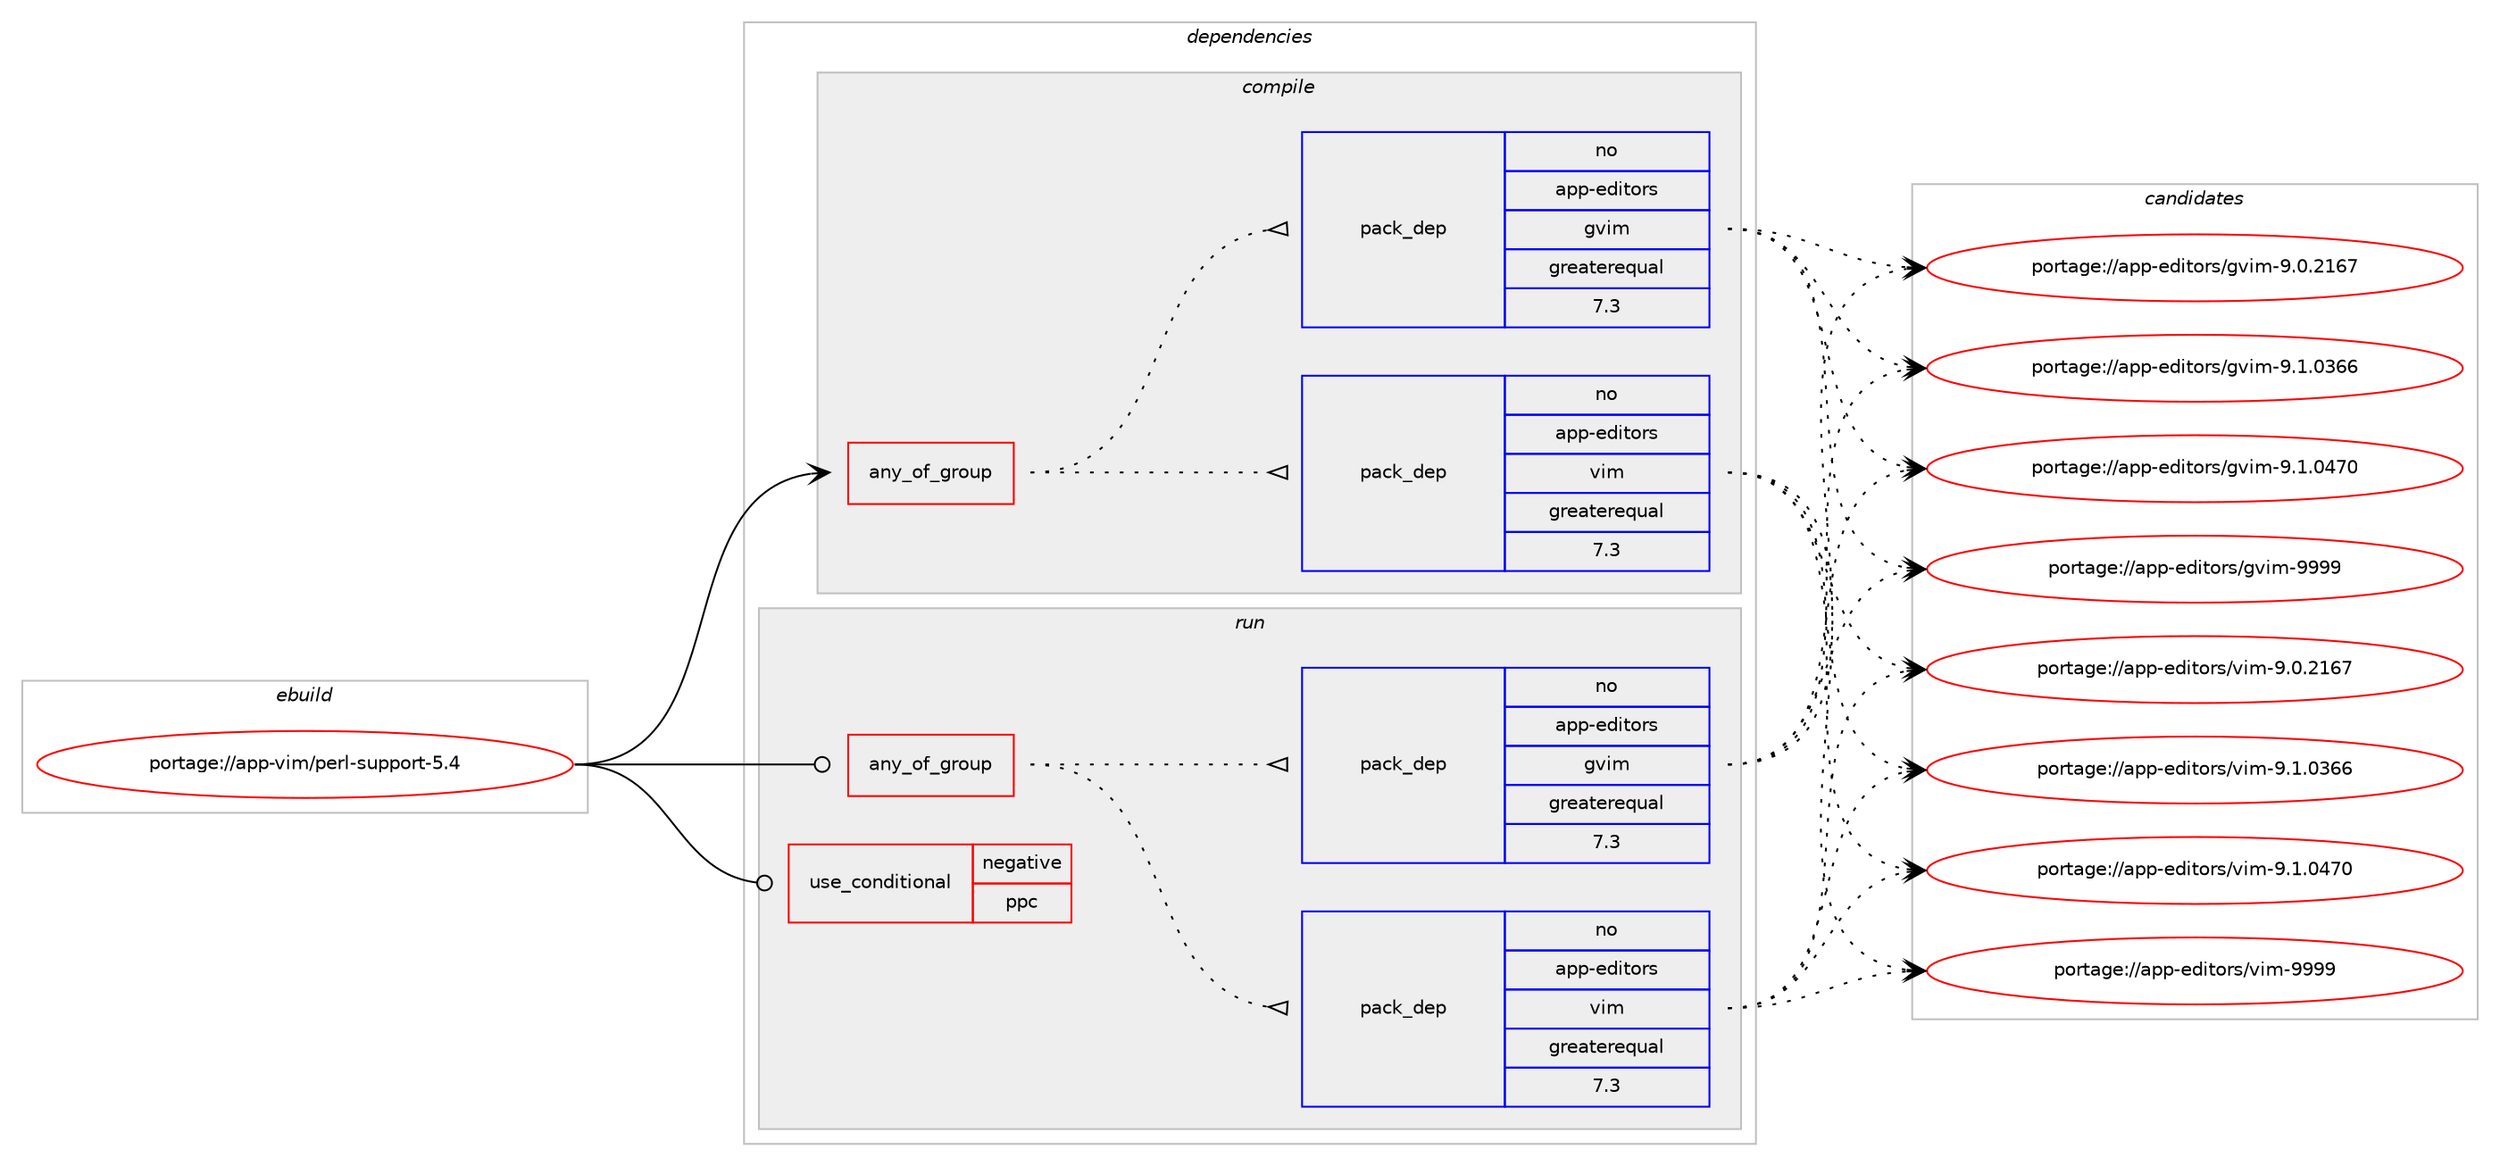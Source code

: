 digraph prolog {

# *************
# Graph options
# *************

newrank=true;
concentrate=true;
compound=true;
graph [rankdir=LR,fontname=Helvetica,fontsize=10,ranksep=1.5];#, ranksep=2.5, nodesep=0.2];
edge  [arrowhead=vee];
node  [fontname=Helvetica,fontsize=10];

# **********
# The ebuild
# **********

subgraph cluster_leftcol {
color=gray;
rank=same;
label=<<i>ebuild</i>>;
id [label="portage://app-vim/perl-support-5.4", color=red, width=4, href="../app-vim/perl-support-5.4.svg"];
}

# ****************
# The dependencies
# ****************

subgraph cluster_midcol {
color=gray;
label=<<i>dependencies</i>>;
subgraph cluster_compile {
fillcolor="#eeeeee";
style=filled;
label=<<i>compile</i>>;
subgraph any665 {
dependency28130 [label=<<TABLE BORDER="0" CELLBORDER="1" CELLSPACING="0" CELLPADDING="4"><TR><TD CELLPADDING="10">any_of_group</TD></TR></TABLE>>, shape=none, color=red];subgraph pack11474 {
dependency28131 [label=<<TABLE BORDER="0" CELLBORDER="1" CELLSPACING="0" CELLPADDING="4" WIDTH="220"><TR><TD ROWSPAN="6" CELLPADDING="30">pack_dep</TD></TR><TR><TD WIDTH="110">no</TD></TR><TR><TD>app-editors</TD></TR><TR><TD>vim</TD></TR><TR><TD>greaterequal</TD></TR><TR><TD>7.3</TD></TR></TABLE>>, shape=none, color=blue];
}
dependency28130:e -> dependency28131:w [weight=20,style="dotted",arrowhead="oinv"];
subgraph pack11475 {
dependency28132 [label=<<TABLE BORDER="0" CELLBORDER="1" CELLSPACING="0" CELLPADDING="4" WIDTH="220"><TR><TD ROWSPAN="6" CELLPADDING="30">pack_dep</TD></TR><TR><TD WIDTH="110">no</TD></TR><TR><TD>app-editors</TD></TR><TR><TD>gvim</TD></TR><TR><TD>greaterequal</TD></TR><TR><TD>7.3</TD></TR></TABLE>>, shape=none, color=blue];
}
dependency28130:e -> dependency28132:w [weight=20,style="dotted",arrowhead="oinv"];
}
id:e -> dependency28130:w [weight=20,style="solid",arrowhead="vee"];
}
subgraph cluster_compileandrun {
fillcolor="#eeeeee";
style=filled;
label=<<i>compile and run</i>>;
}
subgraph cluster_run {
fillcolor="#eeeeee";
style=filled;
label=<<i>run</i>>;
subgraph any666 {
dependency28133 [label=<<TABLE BORDER="0" CELLBORDER="1" CELLSPACING="0" CELLPADDING="4"><TR><TD CELLPADDING="10">any_of_group</TD></TR></TABLE>>, shape=none, color=red];subgraph pack11476 {
dependency28134 [label=<<TABLE BORDER="0" CELLBORDER="1" CELLSPACING="0" CELLPADDING="4" WIDTH="220"><TR><TD ROWSPAN="6" CELLPADDING="30">pack_dep</TD></TR><TR><TD WIDTH="110">no</TD></TR><TR><TD>app-editors</TD></TR><TR><TD>vim</TD></TR><TR><TD>greaterequal</TD></TR><TR><TD>7.3</TD></TR></TABLE>>, shape=none, color=blue];
}
dependency28133:e -> dependency28134:w [weight=20,style="dotted",arrowhead="oinv"];
subgraph pack11477 {
dependency28135 [label=<<TABLE BORDER="0" CELLBORDER="1" CELLSPACING="0" CELLPADDING="4" WIDTH="220"><TR><TD ROWSPAN="6" CELLPADDING="30">pack_dep</TD></TR><TR><TD WIDTH="110">no</TD></TR><TR><TD>app-editors</TD></TR><TR><TD>gvim</TD></TR><TR><TD>greaterequal</TD></TR><TR><TD>7.3</TD></TR></TABLE>>, shape=none, color=blue];
}
dependency28133:e -> dependency28135:w [weight=20,style="dotted",arrowhead="oinv"];
}
id:e -> dependency28133:w [weight=20,style="solid",arrowhead="odot"];
subgraph cond15936 {
dependency28136 [label=<<TABLE BORDER="0" CELLBORDER="1" CELLSPACING="0" CELLPADDING="4"><TR><TD ROWSPAN="3" CELLPADDING="10">use_conditional</TD></TR><TR><TD>negative</TD></TR><TR><TD>ppc</TD></TR></TABLE>>, shape=none, color=red];
# *** BEGIN UNKNOWN DEPENDENCY TYPE (TODO) ***
# dependency28136 -> package_dependency(portage://app-vim/perl-support-5.4,run,no,dev-perl,Devel-NYTProf,none,[,,],[],[])
# *** END UNKNOWN DEPENDENCY TYPE (TODO) ***

}
id:e -> dependency28136:w [weight=20,style="solid",arrowhead="odot"];
# *** BEGIN UNKNOWN DEPENDENCY TYPE (TODO) ***
# id -> package_dependency(portage://app-vim/perl-support-5.4,run,no,dev-perl,Perl-Critic,none,[,,],[],[])
# *** END UNKNOWN DEPENDENCY TYPE (TODO) ***

# *** BEGIN UNKNOWN DEPENDENCY TYPE (TODO) ***
# id -> package_dependency(portage://app-vim/perl-support-5.4,run,no,dev-perl,Perl-Tags,none,[,,],[],[])
# *** END UNKNOWN DEPENDENCY TYPE (TODO) ***

# *** BEGIN UNKNOWN DEPENDENCY TYPE (TODO) ***
# id -> package_dependency(portage://app-vim/perl-support-5.4,run,no,dev-perl,Perl-Tidy,none,[,,],[],[])
# *** END UNKNOWN DEPENDENCY TYPE (TODO) ***

}
}

# **************
# The candidates
# **************

subgraph cluster_choices {
rank=same;
color=gray;
label=<<i>candidates</i>>;

subgraph choice11474 {
color=black;
nodesep=1;
choice971121124510110010511611111411547118105109455746484650495455 [label="portage://app-editors/vim-9.0.2167", color=red, width=4,href="../app-editors/vim-9.0.2167.svg"];
choice971121124510110010511611111411547118105109455746494648515454 [label="portage://app-editors/vim-9.1.0366", color=red, width=4,href="../app-editors/vim-9.1.0366.svg"];
choice971121124510110010511611111411547118105109455746494648525548 [label="portage://app-editors/vim-9.1.0470", color=red, width=4,href="../app-editors/vim-9.1.0470.svg"];
choice9711211245101100105116111114115471181051094557575757 [label="portage://app-editors/vim-9999", color=red, width=4,href="../app-editors/vim-9999.svg"];
dependency28131:e -> choice971121124510110010511611111411547118105109455746484650495455:w [style=dotted,weight="100"];
dependency28131:e -> choice971121124510110010511611111411547118105109455746494648515454:w [style=dotted,weight="100"];
dependency28131:e -> choice971121124510110010511611111411547118105109455746494648525548:w [style=dotted,weight="100"];
dependency28131:e -> choice9711211245101100105116111114115471181051094557575757:w [style=dotted,weight="100"];
}
subgraph choice11475 {
color=black;
nodesep=1;
choice971121124510110010511611111411547103118105109455746484650495455 [label="portage://app-editors/gvim-9.0.2167", color=red, width=4,href="../app-editors/gvim-9.0.2167.svg"];
choice971121124510110010511611111411547103118105109455746494648515454 [label="portage://app-editors/gvim-9.1.0366", color=red, width=4,href="../app-editors/gvim-9.1.0366.svg"];
choice971121124510110010511611111411547103118105109455746494648525548 [label="portage://app-editors/gvim-9.1.0470", color=red, width=4,href="../app-editors/gvim-9.1.0470.svg"];
choice9711211245101100105116111114115471031181051094557575757 [label="portage://app-editors/gvim-9999", color=red, width=4,href="../app-editors/gvim-9999.svg"];
dependency28132:e -> choice971121124510110010511611111411547103118105109455746484650495455:w [style=dotted,weight="100"];
dependency28132:e -> choice971121124510110010511611111411547103118105109455746494648515454:w [style=dotted,weight="100"];
dependency28132:e -> choice971121124510110010511611111411547103118105109455746494648525548:w [style=dotted,weight="100"];
dependency28132:e -> choice9711211245101100105116111114115471031181051094557575757:w [style=dotted,weight="100"];
}
subgraph choice11476 {
color=black;
nodesep=1;
choice971121124510110010511611111411547118105109455746484650495455 [label="portage://app-editors/vim-9.0.2167", color=red, width=4,href="../app-editors/vim-9.0.2167.svg"];
choice971121124510110010511611111411547118105109455746494648515454 [label="portage://app-editors/vim-9.1.0366", color=red, width=4,href="../app-editors/vim-9.1.0366.svg"];
choice971121124510110010511611111411547118105109455746494648525548 [label="portage://app-editors/vim-9.1.0470", color=red, width=4,href="../app-editors/vim-9.1.0470.svg"];
choice9711211245101100105116111114115471181051094557575757 [label="portage://app-editors/vim-9999", color=red, width=4,href="../app-editors/vim-9999.svg"];
dependency28134:e -> choice971121124510110010511611111411547118105109455746484650495455:w [style=dotted,weight="100"];
dependency28134:e -> choice971121124510110010511611111411547118105109455746494648515454:w [style=dotted,weight="100"];
dependency28134:e -> choice971121124510110010511611111411547118105109455746494648525548:w [style=dotted,weight="100"];
dependency28134:e -> choice9711211245101100105116111114115471181051094557575757:w [style=dotted,weight="100"];
}
subgraph choice11477 {
color=black;
nodesep=1;
choice971121124510110010511611111411547103118105109455746484650495455 [label="portage://app-editors/gvim-9.0.2167", color=red, width=4,href="../app-editors/gvim-9.0.2167.svg"];
choice971121124510110010511611111411547103118105109455746494648515454 [label="portage://app-editors/gvim-9.1.0366", color=red, width=4,href="../app-editors/gvim-9.1.0366.svg"];
choice971121124510110010511611111411547103118105109455746494648525548 [label="portage://app-editors/gvim-9.1.0470", color=red, width=4,href="../app-editors/gvim-9.1.0470.svg"];
choice9711211245101100105116111114115471031181051094557575757 [label="portage://app-editors/gvim-9999", color=red, width=4,href="../app-editors/gvim-9999.svg"];
dependency28135:e -> choice971121124510110010511611111411547103118105109455746484650495455:w [style=dotted,weight="100"];
dependency28135:e -> choice971121124510110010511611111411547103118105109455746494648515454:w [style=dotted,weight="100"];
dependency28135:e -> choice971121124510110010511611111411547103118105109455746494648525548:w [style=dotted,weight="100"];
dependency28135:e -> choice9711211245101100105116111114115471031181051094557575757:w [style=dotted,weight="100"];
}
}

}
